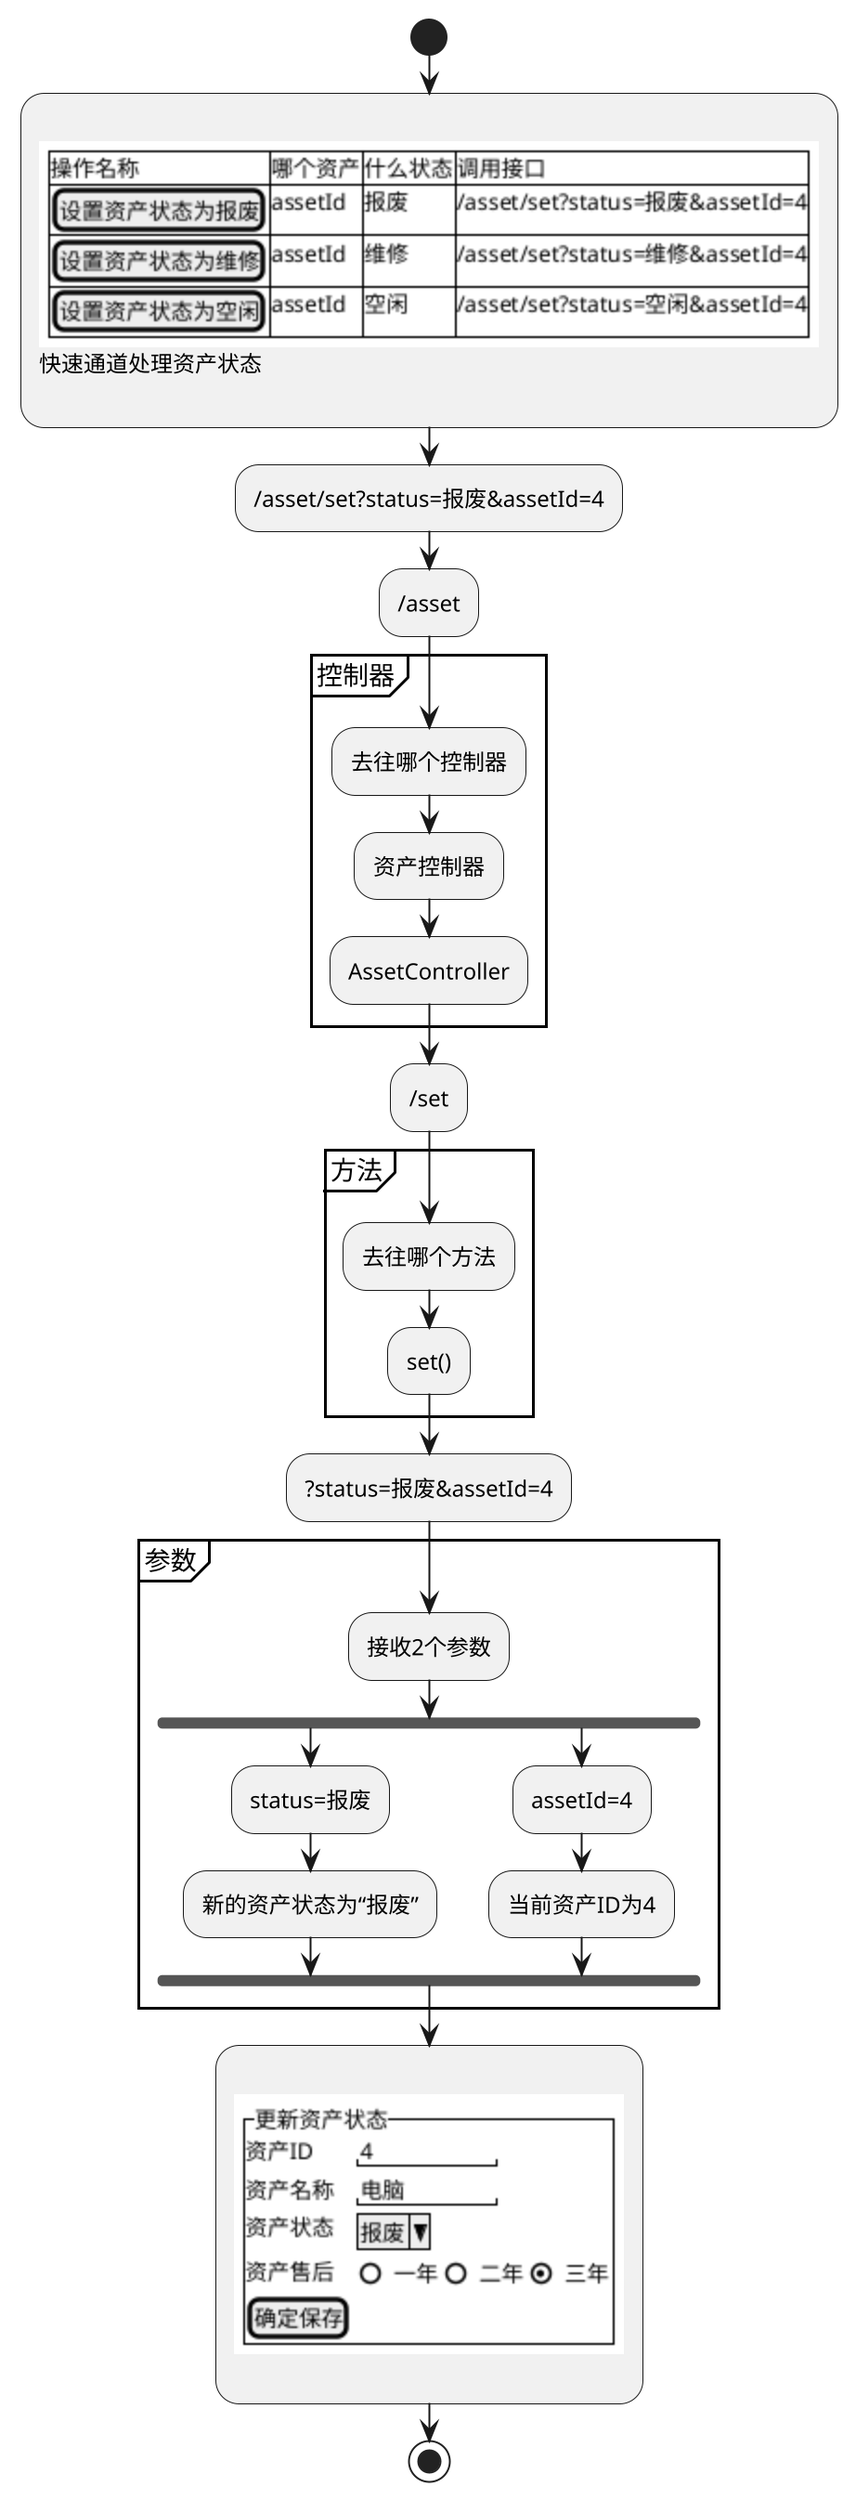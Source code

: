 @startuml
'1.快速通道处理资产状态
scale 2
start
:
{{
salt
{#
  操作名称            |哪个资产|什么状态|调用接口
  [设置资产状态为报废] |assetId|报废    | /asset/set?status=报废&assetId=4
  [设置资产状态为维修] |assetId|维修    | /asset/set?status=维修&assetId=4
  [设置资产状态为空闲] |assetId|空闲    | /asset/set?status=空闲&assetId=4

}
}}
快速通道处理资产状态
;
:/asset/set?status=报废&assetId=4;
:/asset;
partition 控制器 {
:去往哪个控制器;
:资产控制器;
:AssetController;
}
:/set;
partition 方法 {
:去往哪个方法;
:set();
}

:?status=报废&assetId=4;
partition 参数 {
:接收2个参数;
fork
:status=报废;
:新的资产状态为“报废”;
fork again
:assetId=4;
:当前资产ID为4;
end fork
}
:
{{
salt
{^更新资产状态
    资产ID  | "4        "
    资产名称| "电脑       "
    资产状态| { ^报废^ }
    资产售后| { ()一年 |()二年 |(X)三年}
    [确定保存]
}
}}
;
stop
@enduml